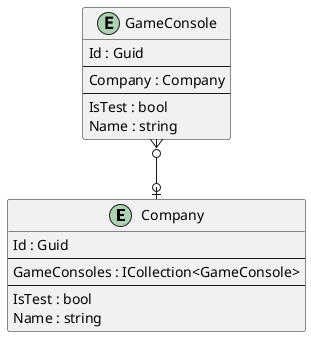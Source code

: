 @startuml

entity Company {
    Id : Guid
    --
    GameConsoles : ICollection<GameConsole>
    ' CompanyKeyCodePlaceholder
    --
    IsTest : bool
    Name : string
    ' CompanyPropertyCodePlaceholder
}

entity GameConsole {
    Id : Guid
    --
    Company : Company
    ' GameConsoleKeyCodePlaceholder
    --
    IsTest : bool
    Name : string
    ' GameConsolePropertyCodePlaceholder
}

' EntityCodePlaceholder

GameConsole }o--o| Company
' RelationshipCodePlaceholder

@enduml
